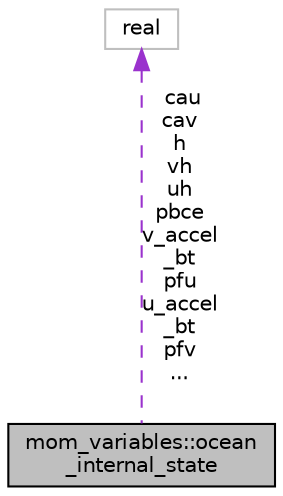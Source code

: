 digraph "mom_variables::ocean_internal_state"
{
 // INTERACTIVE_SVG=YES
 // LATEX_PDF_SIZE
  edge [fontname="Helvetica",fontsize="10",labelfontname="Helvetica",labelfontsize="10"];
  node [fontname="Helvetica",fontsize="10",shape=record];
  Node1 [label="mom_variables::ocean\l_internal_state",height=0.2,width=0.4,color="black", fillcolor="grey75", style="filled", fontcolor="black",tooltip="Pointers to all of the prognostic variables allocated in MOM_variables.F90 and MOM...."];
  Node2 -> Node1 [dir="back",color="darkorchid3",fontsize="10",style="dashed",label=" cau\ncav\nh\nvh\nuh\npbce\nv_accel\l_bt\npfu\nu_accel\l_bt\npfv\n..." ,fontname="Helvetica"];
  Node2 [label="real",height=0.2,width=0.4,color="grey75", fillcolor="white", style="filled",tooltip=" "];
}
